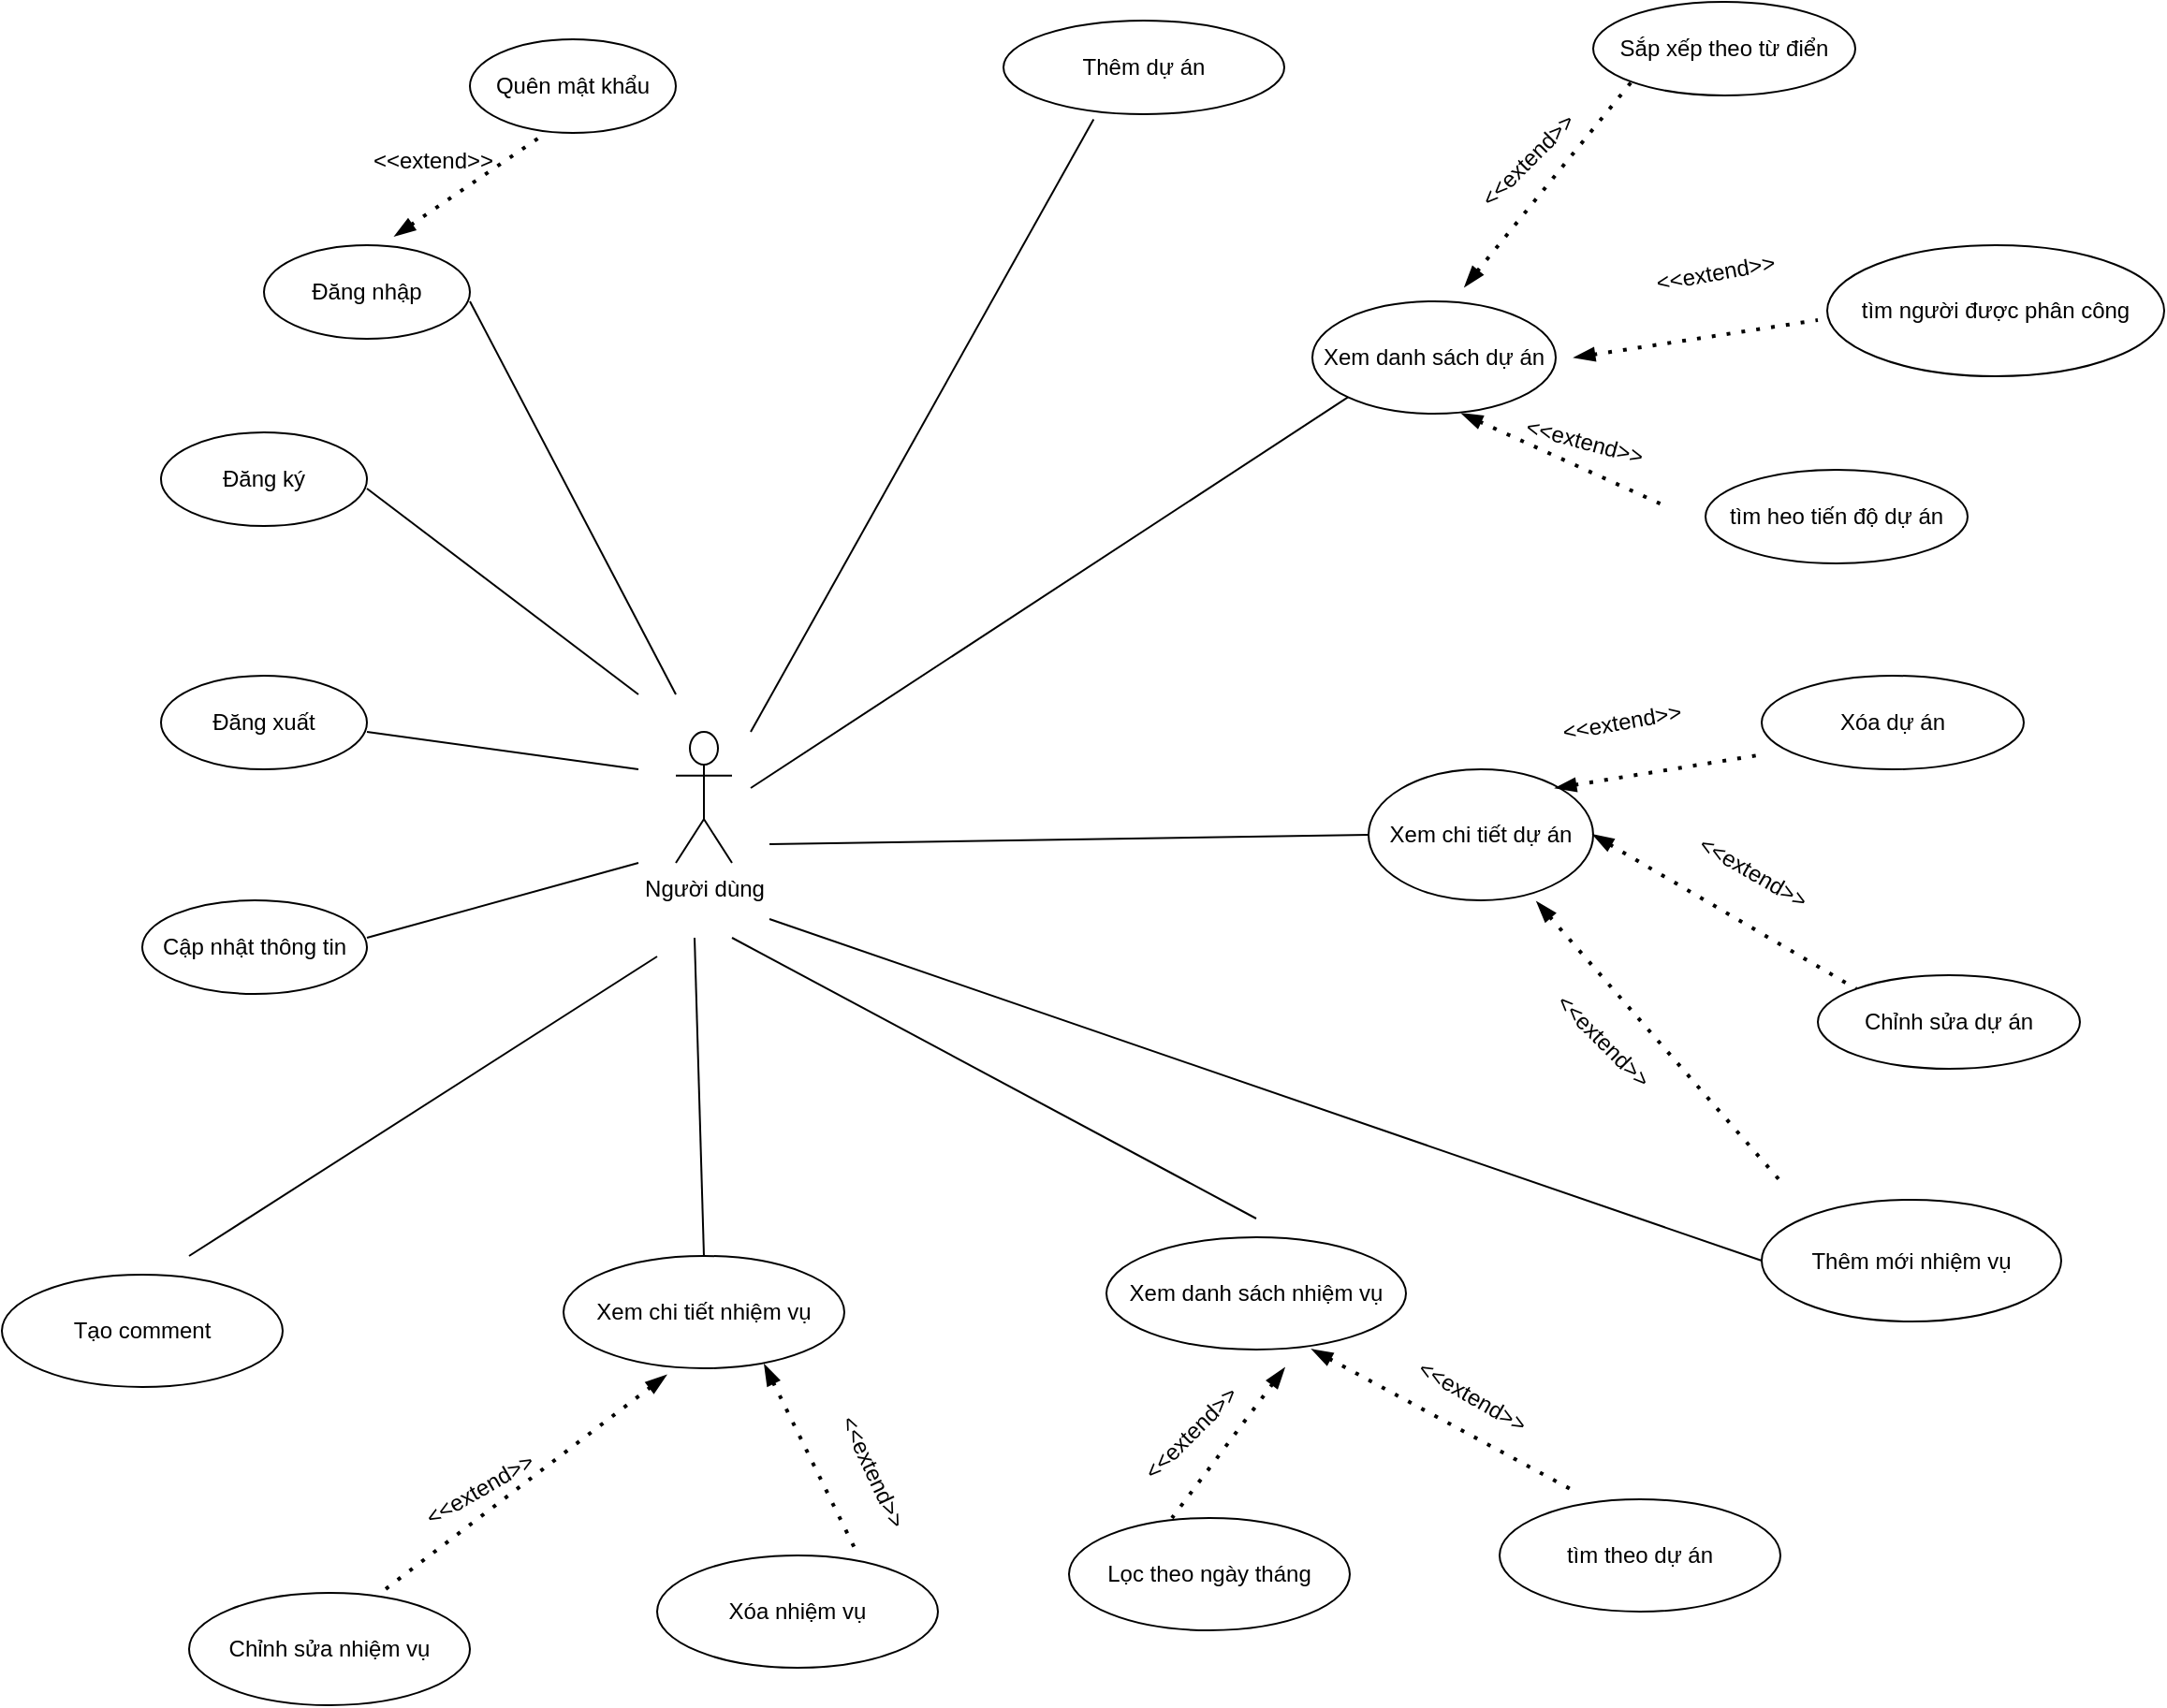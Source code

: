 <mxfile version="22.1.11" type="github">
  <diagram name="Page-1" id="ZcHCYNgmRofL6zazBNNZ">
    <mxGraphModel dx="2257" dy="1085" grid="1" gridSize="10" guides="1" tooltips="1" connect="1" arrows="1" fold="1" page="1" pageScale="1" pageWidth="850" pageHeight="1100" math="0" shadow="0">
      <root>
        <mxCell id="0" />
        <mxCell id="1" parent="0" />
        <mxCell id="vqIi2k3Ue5Lysqcb1FTw-1" value="Người dùng" style="shape=umlActor;verticalLabelPosition=bottom;verticalAlign=top;html=1;outlineConnect=0;labelPosition=center;align=center;fontFamily=Helvetica;" parent="1" vertex="1">
          <mxGeometry x="570" y="500" width="30" height="70" as="geometry" />
        </mxCell>
        <mxCell id="7_IGHa5qgyBxuROJ8uvi-7" value="Đăng ký" style="ellipse;whiteSpace=wrap;html=1;" parent="1" vertex="1">
          <mxGeometry x="295" y="340" width="110" height="50" as="geometry" />
        </mxCell>
        <mxCell id="7_IGHa5qgyBxuROJ8uvi-13" value="Đăng nhập" style="ellipse;whiteSpace=wrap;html=1;" parent="1" vertex="1">
          <mxGeometry x="350" y="240" width="110" height="50" as="geometry" />
        </mxCell>
        <mxCell id="7_IGHa5qgyBxuROJ8uvi-25" value="Quên mật khẩu" style="ellipse;whiteSpace=wrap;html=1;" parent="1" vertex="1">
          <mxGeometry x="460" y="130" width="110" height="50" as="geometry" />
        </mxCell>
        <mxCell id="7_IGHa5qgyBxuROJ8uvi-27" value="Xem danh sách dự án" style="ellipse;whiteSpace=wrap;html=1;" parent="1" vertex="1">
          <mxGeometry x="910" y="270" width="130" height="60" as="geometry" />
        </mxCell>
        <mxCell id="7_IGHa5qgyBxuROJ8uvi-28" value="Thêm dự án" style="ellipse;whiteSpace=wrap;html=1;" parent="1" vertex="1">
          <mxGeometry x="745" y="120" width="150" height="50" as="geometry" />
        </mxCell>
        <mxCell id="7_IGHa5qgyBxuROJ8uvi-29" value="Xem chi tiết dự án" style="ellipse;whiteSpace=wrap;html=1;" parent="1" vertex="1">
          <mxGeometry x="940" y="520" width="120" height="70" as="geometry" />
        </mxCell>
        <mxCell id="7_IGHa5qgyBxuROJ8uvi-32" value="Sắp xếp theo từ điển" style="ellipse;whiteSpace=wrap;html=1;" parent="1" vertex="1">
          <mxGeometry x="1060" y="110" width="140" height="50" as="geometry" />
        </mxCell>
        <mxCell id="7_IGHa5qgyBxuROJ8uvi-33" value="tìm heo tiến độ dự án" style="ellipse;whiteSpace=wrap;html=1;" parent="1" vertex="1">
          <mxGeometry x="1120" y="360" width="140" height="50" as="geometry" />
        </mxCell>
        <mxCell id="7_IGHa5qgyBxuROJ8uvi-37" value="Chỉnh sửa dự án" style="ellipse;whiteSpace=wrap;html=1;" parent="1" vertex="1">
          <mxGeometry x="1180" y="630" width="140" height="50" as="geometry" />
        </mxCell>
        <mxCell id="7_IGHa5qgyBxuROJ8uvi-38" value="Xóa dự án" style="ellipse;whiteSpace=wrap;html=1;" parent="1" vertex="1">
          <mxGeometry x="1150" y="470" width="140" height="50" as="geometry" />
        </mxCell>
        <mxCell id="7_IGHa5qgyBxuROJ8uvi-39" value="Thêm mới nhiệm vụ" style="ellipse;whiteSpace=wrap;html=1;" parent="1" vertex="1">
          <mxGeometry x="1150" y="750" width="160" height="65" as="geometry" />
        </mxCell>
        <mxCell id="7_IGHa5qgyBxuROJ8uvi-43" value="Xem danh sách nhiệm vụ" style="ellipse;whiteSpace=wrap;html=1;" parent="1" vertex="1">
          <mxGeometry x="800" y="770" width="160" height="60" as="geometry" />
        </mxCell>
        <mxCell id="7_IGHa5qgyBxuROJ8uvi-44" value="Cập nhật thông tin" style="ellipse;whiteSpace=wrap;html=1;" parent="1" vertex="1">
          <mxGeometry x="285" y="590" width="120" height="50" as="geometry" />
        </mxCell>
        <mxCell id="7_IGHa5qgyBxuROJ8uvi-45" value="Xem chi tiết nhiệm vụ" style="ellipse;whiteSpace=wrap;html=1;" parent="1" vertex="1">
          <mxGeometry x="510" y="780" width="150" height="60" as="geometry" />
        </mxCell>
        <mxCell id="7_IGHa5qgyBxuROJ8uvi-49" value="Xóa nhiệm vụ" style="ellipse;whiteSpace=wrap;html=1;" parent="1" vertex="1">
          <mxGeometry x="560" y="940" width="150" height="60" as="geometry" />
        </mxCell>
        <mxCell id="7_IGHa5qgyBxuROJ8uvi-50" value="Chỉnh sửa nhiệm vụ" style="ellipse;whiteSpace=wrap;html=1;" parent="1" vertex="1">
          <mxGeometry x="310" y="960" width="150" height="60" as="geometry" />
        </mxCell>
        <mxCell id="7_IGHa5qgyBxuROJ8uvi-51" value="Lọc theo ngày tháng" style="ellipse;whiteSpace=wrap;html=1;" parent="1" vertex="1">
          <mxGeometry x="780" y="920" width="150" height="60" as="geometry" />
        </mxCell>
        <mxCell id="7_IGHa5qgyBxuROJ8uvi-52" value="tìm theo dự án" style="ellipse;whiteSpace=wrap;html=1;" parent="1" vertex="1">
          <mxGeometry x="1010" y="910" width="150" height="60" as="geometry" />
        </mxCell>
        <mxCell id="7_IGHa5qgyBxuROJ8uvi-54" value="Đăng xuất" style="ellipse;whiteSpace=wrap;html=1;" parent="1" vertex="1">
          <mxGeometry x="295" y="470" width="110" height="50" as="geometry" />
        </mxCell>
        <mxCell id="7_IGHa5qgyBxuROJ8uvi-56" value="" style="endArrow=none;html=1;rounded=0;" parent="1" edge="1">
          <mxGeometry width="50" height="50" relative="1" as="geometry">
            <mxPoint x="405" y="500" as="sourcePoint" />
            <mxPoint x="550" y="520" as="targetPoint" />
          </mxGeometry>
        </mxCell>
        <mxCell id="7_IGHa5qgyBxuROJ8uvi-58" value="" style="endArrow=none;html=1;rounded=0;" parent="1" edge="1">
          <mxGeometry width="50" height="50" relative="1" as="geometry">
            <mxPoint x="405" y="610" as="sourcePoint" />
            <mxPoint x="550" y="570" as="targetPoint" />
          </mxGeometry>
        </mxCell>
        <mxCell id="7_IGHa5qgyBxuROJ8uvi-59" value="" style="endArrow=none;html=1;rounded=0;" parent="1" edge="1">
          <mxGeometry width="50" height="50" relative="1" as="geometry">
            <mxPoint x="405" y="370" as="sourcePoint" />
            <mxPoint x="550" y="480" as="targetPoint" />
          </mxGeometry>
        </mxCell>
        <mxCell id="7_IGHa5qgyBxuROJ8uvi-60" value="" style="endArrow=none;html=1;rounded=0;" parent="1" edge="1">
          <mxGeometry width="50" height="50" relative="1" as="geometry">
            <mxPoint x="460" y="270" as="sourcePoint" />
            <mxPoint x="570" y="480" as="targetPoint" />
          </mxGeometry>
        </mxCell>
        <mxCell id="7_IGHa5qgyBxuROJ8uvi-61" value="" style="endArrow=none;html=1;rounded=0;entryX=0.321;entryY=1.054;entryDx=0;entryDy=0;entryPerimeter=0;" parent="1" target="7_IGHa5qgyBxuROJ8uvi-28" edge="1">
          <mxGeometry width="50" height="50" relative="1" as="geometry">
            <mxPoint x="610" y="500" as="sourcePoint" />
            <mxPoint x="650" y="420" as="targetPoint" />
          </mxGeometry>
        </mxCell>
        <mxCell id="7_IGHa5qgyBxuROJ8uvi-62" value="" style="endArrow=none;html=1;rounded=0;entryX=0;entryY=1;entryDx=0;entryDy=0;" parent="1" edge="1" target="7_IGHa5qgyBxuROJ8uvi-27">
          <mxGeometry width="50" height="50" relative="1" as="geometry">
            <mxPoint x="610" y="530" as="sourcePoint" />
            <mxPoint x="750" y="410" as="targetPoint" />
          </mxGeometry>
        </mxCell>
        <mxCell id="7_IGHa5qgyBxuROJ8uvi-63" value="" style="endArrow=none;html=1;rounded=0;entryX=0;entryY=0.5;entryDx=0;entryDy=0;" parent="1" edge="1" target="7_IGHa5qgyBxuROJ8uvi-29">
          <mxGeometry width="50" height="50" relative="1" as="geometry">
            <mxPoint x="620" y="560" as="sourcePoint" />
            <mxPoint x="750" y="610" as="targetPoint" />
          </mxGeometry>
        </mxCell>
        <mxCell id="7_IGHa5qgyBxuROJ8uvi-64" value="" style="endArrow=none;html=1;rounded=0;" parent="1" edge="1">
          <mxGeometry width="50" height="50" relative="1" as="geometry">
            <mxPoint x="600" y="610" as="sourcePoint" />
            <mxPoint x="880" y="760" as="targetPoint" />
          </mxGeometry>
        </mxCell>
        <mxCell id="7_IGHa5qgyBxuROJ8uvi-65" value="" style="endArrow=none;html=1;rounded=0;exitX=0.5;exitY=0;exitDx=0;exitDy=0;" parent="1" edge="1" source="7_IGHa5qgyBxuROJ8uvi-45">
          <mxGeometry width="50" height="50" relative="1" as="geometry">
            <mxPoint x="380" y="760" as="sourcePoint" />
            <mxPoint x="580" y="610" as="targetPoint" />
          </mxGeometry>
        </mxCell>
        <mxCell id="7_IGHa5qgyBxuROJ8uvi-73" value="" style="endArrow=none;dashed=1;html=1;dashPattern=1 3;strokeWidth=2;rounded=0;startArrow=blockThin;startFill=1;entryX=0.283;entryY=-0.05;entryDx=0;entryDy=0;entryPerimeter=0;exitX=0.687;exitY=1;exitDx=0;exitDy=0;exitPerimeter=0;" parent="1" target="7_IGHa5qgyBxuROJ8uvi-52" edge="1" source="7_IGHa5qgyBxuROJ8uvi-43">
          <mxGeometry width="50" height="50" relative="1" as="geometry">
            <mxPoint x="710" y="840" as="sourcePoint" />
            <mxPoint x="790" y="803" as="targetPoint" />
            <Array as="points" />
          </mxGeometry>
        </mxCell>
        <mxCell id="7_IGHa5qgyBxuROJ8uvi-74" value="" style="endArrow=none;dashed=1;html=1;dashPattern=1 3;strokeWidth=2;rounded=0;startArrow=blockThin;startFill=1;" parent="1" edge="1">
          <mxGeometry width="50" height="50" relative="1" as="geometry">
            <mxPoint x="895" y="840" as="sourcePoint" />
            <mxPoint x="835" y="920" as="targetPoint" />
          </mxGeometry>
        </mxCell>
        <mxCell id="7_IGHa5qgyBxuROJ8uvi-75" value="" style="endArrow=none;dashed=1;html=1;dashPattern=1 3;strokeWidth=2;rounded=0;startArrow=blockThin;startFill=1;entryX=0.711;entryY=-0.026;entryDx=0;entryDy=0;entryPerimeter=0;exitX=0.716;exitY=0.97;exitDx=0;exitDy=0;exitPerimeter=0;" parent="1" target="7_IGHa5qgyBxuROJ8uvi-49" edge="1" source="7_IGHa5qgyBxuROJ8uvi-45">
          <mxGeometry width="50" height="50" relative="1" as="geometry">
            <mxPoint x="409" y="840" as="sourcePoint" />
            <mxPoint x="440" y="940" as="targetPoint" />
          </mxGeometry>
        </mxCell>
        <mxCell id="7_IGHa5qgyBxuROJ8uvi-76" value="" style="endArrow=none;dashed=1;html=1;dashPattern=1 3;strokeWidth=2;rounded=0;startArrow=blockThin;startFill=1;entryX=0.683;entryY=-0.002;entryDx=0;entryDy=0;entryPerimeter=0;exitX=0.365;exitY=1.063;exitDx=0;exitDy=0;exitPerimeter=0;" parent="1" target="7_IGHa5qgyBxuROJ8uvi-50" edge="1" source="7_IGHa5qgyBxuROJ8uvi-45">
          <mxGeometry width="50" height="50" relative="1" as="geometry">
            <mxPoint x="380" y="840" as="sourcePoint" />
            <mxPoint x="260.5" y="773" as="targetPoint" />
          </mxGeometry>
        </mxCell>
        <mxCell id="7_IGHa5qgyBxuROJ8uvi-77" value="tìm người được phân công" style="ellipse;whiteSpace=wrap;html=1;" parent="1" vertex="1">
          <mxGeometry x="1185" y="240" width="180" height="70" as="geometry" />
        </mxCell>
        <mxCell id="7_IGHa5qgyBxuROJ8uvi-89" value="" style="endArrow=none;dashed=1;html=1;dashPattern=1 3;strokeWidth=2;rounded=0;startArrow=blockThin;startFill=1;entryX=0.334;entryY=1.054;entryDx=0;entryDy=0;entryPerimeter=0;" parent="1" target="7_IGHa5qgyBxuROJ8uvi-25" edge="1">
          <mxGeometry width="50" height="50" relative="1" as="geometry">
            <mxPoint x="420" y="235" as="sourcePoint" />
            <mxPoint x="580" y="200" as="targetPoint" />
          </mxGeometry>
        </mxCell>
        <mxCell id="7_IGHa5qgyBxuROJ8uvi-90" value="&amp;lt;&amp;lt;extend&amp;gt;&amp;gt;" style="text;html=1;align=center;verticalAlign=middle;resizable=0;points=[];autosize=1;strokeColor=none;fillColor=none;" parent="1" vertex="1">
          <mxGeometry x="395" y="180" width="90" height="30" as="geometry" />
        </mxCell>
        <mxCell id="7_IGHa5qgyBxuROJ8uvi-94" value="&amp;lt;&amp;lt;extend&amp;gt;&amp;gt;" style="text;html=1;align=center;verticalAlign=middle;resizable=0;points=[];autosize=1;strokeColor=none;fillColor=none;rotation=15;" parent="1" vertex="1">
          <mxGeometry x="1010" y="330" width="90" height="30" as="geometry" />
        </mxCell>
        <mxCell id="7_IGHa5qgyBxuROJ8uvi-95" value="&amp;lt;&amp;lt;extend&amp;gt;&amp;gt;" style="text;html=1;align=center;verticalAlign=middle;resizable=0;points=[];autosize=1;strokeColor=none;fillColor=none;rotation=-10;" parent="1" vertex="1">
          <mxGeometry x="1080" y="240" width="90" height="30" as="geometry" />
        </mxCell>
        <mxCell id="7_IGHa5qgyBxuROJ8uvi-97" value="&amp;lt;&amp;lt;extend&amp;gt;&amp;gt;" style="text;html=1;align=center;verticalAlign=middle;resizable=0;points=[];autosize=1;strokeColor=none;fillColor=none;rotation=-30;" parent="1" vertex="1">
          <mxGeometry x="420" y="890" width="90" height="30" as="geometry" />
        </mxCell>
        <mxCell id="7_IGHa5qgyBxuROJ8uvi-98" value="&amp;lt;&amp;lt;extend&amp;gt;&amp;gt;" style="text;html=1;align=center;verticalAlign=middle;resizable=0;points=[];autosize=1;strokeColor=none;fillColor=none;rotation=65;" parent="1" vertex="1">
          <mxGeometry x="630" y="880" width="90" height="30" as="geometry" />
        </mxCell>
        <mxCell id="7_IGHa5qgyBxuROJ8uvi-99" value="&amp;lt;&amp;lt;extend&amp;gt;&amp;gt;" style="text;html=1;align=center;verticalAlign=middle;resizable=0;points=[];autosize=1;strokeColor=none;fillColor=none;rotation=-45;" parent="1" vertex="1">
          <mxGeometry x="800" y="860" width="90" height="30" as="geometry" />
        </mxCell>
        <mxCell id="7_IGHa5qgyBxuROJ8uvi-100" value="&amp;lt;&amp;lt;extend&amp;gt;&amp;gt;" style="text;html=1;align=center;verticalAlign=middle;resizable=0;points=[];autosize=1;strokeColor=none;fillColor=none;rotation=30;" parent="1" vertex="1">
          <mxGeometry x="950" y="840" width="90" height="30" as="geometry" />
        </mxCell>
        <mxCell id="5m1qFtkyg1CMiMVtlXFe-1" value="" style="endArrow=none;html=1;rounded=0;entryX=0;entryY=0.5;entryDx=0;entryDy=0;" parent="1" edge="1" target="7_IGHa5qgyBxuROJ8uvi-39">
          <mxGeometry width="50" height="50" relative="1" as="geometry">
            <mxPoint x="620" y="600" as="sourcePoint" />
            <mxPoint x="880" y="790" as="targetPoint" />
          </mxGeometry>
        </mxCell>
        <mxCell id="7_IGHa5qgyBxuROJ8uvi-96" value="&amp;lt;&amp;lt;extend&amp;gt;&amp;gt;" style="text;html=1;align=center;verticalAlign=middle;resizable=0;points=[];autosize=1;strokeColor=none;fillColor=none;rotation=-45;" parent="1" vertex="1">
          <mxGeometry x="980" y="180" width="90" height="30" as="geometry" />
        </mxCell>
        <mxCell id="0cxDhC9v3tsn8AYgi3fF-4" value="" style="endArrow=none;dashed=1;html=1;dashPattern=1 3;strokeWidth=2;rounded=0;startArrow=blockThin;startFill=1;entryX=0;entryY=1;entryDx=0;entryDy=0;" edge="1" parent="1" target="7_IGHa5qgyBxuROJ8uvi-32">
          <mxGeometry width="50" height="50" relative="1" as="geometry">
            <mxPoint x="991.5" y="262" as="sourcePoint" />
            <mxPoint x="1068.5" y="210" as="targetPoint" />
          </mxGeometry>
        </mxCell>
        <mxCell id="0cxDhC9v3tsn8AYgi3fF-5" value="" style="endArrow=none;dashed=1;html=1;dashPattern=1 3;strokeWidth=2;rounded=0;startArrow=blockThin;startFill=1;" edge="1" parent="1">
          <mxGeometry width="50" height="50" relative="1" as="geometry">
            <mxPoint x="1050" y="300" as="sourcePoint" />
            <mxPoint x="1180" y="280" as="targetPoint" />
          </mxGeometry>
        </mxCell>
        <mxCell id="0cxDhC9v3tsn8AYgi3fF-6" value="" style="endArrow=none;dashed=1;html=1;dashPattern=1 3;strokeWidth=2;rounded=0;startArrow=blockThin;startFill=1;exitX=0.615;exitY=1;exitDx=0;exitDy=0;exitPerimeter=0;" edge="1" parent="1" source="7_IGHa5qgyBxuROJ8uvi-27">
          <mxGeometry width="50" height="50" relative="1" as="geometry">
            <mxPoint x="973" y="372" as="sourcePoint" />
            <mxPoint x="1100" y="380" as="targetPoint" />
          </mxGeometry>
        </mxCell>
        <mxCell id="0cxDhC9v3tsn8AYgi3fF-9" value="" style="endArrow=none;dashed=1;html=1;dashPattern=1 3;strokeWidth=2;rounded=0;startArrow=blockThin;startFill=1;exitX=1;exitY=0.5;exitDx=0;exitDy=0;entryX=0;entryY=0;entryDx=0;entryDy=0;" edge="1" parent="1" source="7_IGHa5qgyBxuROJ8uvi-29" target="7_IGHa5qgyBxuROJ8uvi-37">
          <mxGeometry width="50" height="50" relative="1" as="geometry">
            <mxPoint x="1050" y="580" as="sourcePoint" />
            <mxPoint x="1160" y="630" as="targetPoint" />
          </mxGeometry>
        </mxCell>
        <mxCell id="0cxDhC9v3tsn8AYgi3fF-10" value="" style="endArrow=none;dashed=1;html=1;dashPattern=1 3;strokeWidth=2;rounded=0;startArrow=blockThin;startFill=1;exitX=0.75;exitY=1.014;exitDx=0;exitDy=0;exitPerimeter=0;" edge="1" parent="1" source="7_IGHa5qgyBxuROJ8uvi-29">
          <mxGeometry width="50" height="50" relative="1" as="geometry">
            <mxPoint x="990" y="590" as="sourcePoint" />
            <mxPoint x="1160" y="740" as="targetPoint" />
          </mxGeometry>
        </mxCell>
        <mxCell id="0cxDhC9v3tsn8AYgi3fF-11" value="" style="endArrow=none;dashed=1;html=1;dashPattern=1 3;strokeWidth=2;rounded=0;startArrow=blockThin;startFill=1;exitX=0.615;exitY=1;exitDx=0;exitDy=0;exitPerimeter=0;entryX=0.016;entryY=0.836;entryDx=0;entryDy=0;entryPerimeter=0;" edge="1" parent="1" target="7_IGHa5qgyBxuROJ8uvi-38">
          <mxGeometry width="50" height="50" relative="1" as="geometry">
            <mxPoint x="1040" y="530" as="sourcePoint" />
            <mxPoint x="1150" y="580" as="targetPoint" />
          </mxGeometry>
        </mxCell>
        <mxCell id="0cxDhC9v3tsn8AYgi3fF-12" value="&amp;lt;&amp;lt;extend&amp;gt;&amp;gt;" style="text;html=1;align=center;verticalAlign=middle;resizable=0;points=[];autosize=1;strokeColor=none;fillColor=none;rotation=-10;" vertex="1" parent="1">
          <mxGeometry x="1030" y="480" width="90" height="30" as="geometry" />
        </mxCell>
        <mxCell id="0cxDhC9v3tsn8AYgi3fF-13" value="&amp;lt;&amp;lt;extend&amp;gt;&amp;gt;" style="text;html=1;align=center;verticalAlign=middle;resizable=0;points=[];autosize=1;strokeColor=none;fillColor=none;rotation=30;" vertex="1" parent="1">
          <mxGeometry x="1100" y="560" width="90" height="30" as="geometry" />
        </mxCell>
        <mxCell id="0cxDhC9v3tsn8AYgi3fF-14" value="&amp;lt;&amp;lt;extend&amp;gt;&amp;gt;" style="text;html=1;align=center;verticalAlign=middle;resizable=0;points=[];autosize=1;strokeColor=none;fillColor=none;rotation=45;" vertex="1" parent="1">
          <mxGeometry x="1020" y="650" width="90" height="30" as="geometry" />
        </mxCell>
        <mxCell id="0cxDhC9v3tsn8AYgi3fF-16" value="" style="endArrow=none;html=1;rounded=0;" edge="1" parent="1">
          <mxGeometry width="50" height="50" relative="1" as="geometry">
            <mxPoint x="310" y="780" as="sourcePoint" />
            <mxPoint x="560" y="620" as="targetPoint" />
          </mxGeometry>
        </mxCell>
        <mxCell id="0cxDhC9v3tsn8AYgi3fF-17" value="Tạo comment" style="ellipse;whiteSpace=wrap;html=1;" vertex="1" parent="1">
          <mxGeometry x="210" y="790" width="150" height="60" as="geometry" />
        </mxCell>
      </root>
    </mxGraphModel>
  </diagram>
</mxfile>
